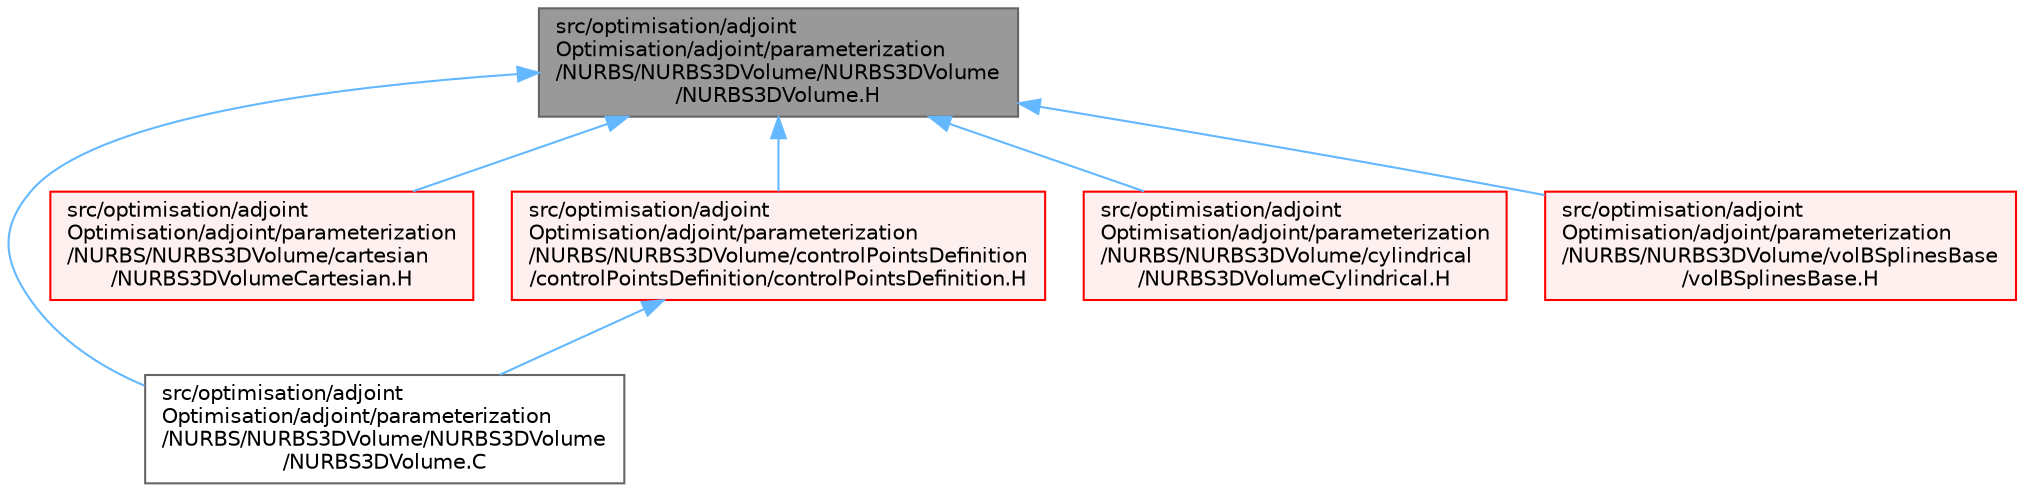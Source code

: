 digraph "src/optimisation/adjointOptimisation/adjoint/parameterization/NURBS/NURBS3DVolume/NURBS3DVolume/NURBS3DVolume.H"
{
 // LATEX_PDF_SIZE
  bgcolor="transparent";
  edge [fontname=Helvetica,fontsize=10,labelfontname=Helvetica,labelfontsize=10];
  node [fontname=Helvetica,fontsize=10,shape=box,height=0.2,width=0.4];
  Node1 [id="Node000001",label="src/optimisation/adjoint\lOptimisation/adjoint/parameterization\l/NURBS/NURBS3DVolume/NURBS3DVolume\l/NURBS3DVolume.H",height=0.2,width=0.4,color="gray40", fillcolor="grey60", style="filled", fontcolor="black",tooltip=" "];
  Node1 -> Node2 [id="edge1_Node000001_Node000002",dir="back",color="steelblue1",style="solid",tooltip=" "];
  Node2 [id="Node000002",label="src/optimisation/adjoint\lOptimisation/adjoint/parameterization\l/NURBS/NURBS3DVolume/NURBS3DVolume\l/NURBS3DVolume.C",height=0.2,width=0.4,color="grey40", fillcolor="white", style="filled",URL="$NURBS3DVolume_8C.html",tooltip=" "];
  Node1 -> Node3 [id="edge2_Node000001_Node000003",dir="back",color="steelblue1",style="solid",tooltip=" "];
  Node3 [id="Node000003",label="src/optimisation/adjoint\lOptimisation/adjoint/parameterization\l/NURBS/NURBS3DVolume/cartesian\l/NURBS3DVolumeCartesian.H",height=0.2,width=0.4,color="red", fillcolor="#FFF0F0", style="filled",URL="$NURBS3DVolumeCartesian_8H.html",tooltip=" "];
  Node1 -> Node5 [id="edge3_Node000001_Node000005",dir="back",color="steelblue1",style="solid",tooltip=" "];
  Node5 [id="Node000005",label="src/optimisation/adjoint\lOptimisation/adjoint/parameterization\l/NURBS/NURBS3DVolume/controlPointsDefinition\l/controlPointsDefinition/controlPointsDefinition.H",height=0.2,width=0.4,color="red", fillcolor="#FFF0F0", style="filled",URL="$controlPointsDefinition_8H.html",tooltip=" "];
  Node5 -> Node2 [id="edge4_Node000005_Node000002",dir="back",color="steelblue1",style="solid",tooltip=" "];
  Node1 -> Node13 [id="edge5_Node000001_Node000013",dir="back",color="steelblue1",style="solid",tooltip=" "];
  Node13 [id="Node000013",label="src/optimisation/adjoint\lOptimisation/adjoint/parameterization\l/NURBS/NURBS3DVolume/cylindrical\l/NURBS3DVolumeCylindrical.H",height=0.2,width=0.4,color="red", fillcolor="#FFF0F0", style="filled",URL="$NURBS3DVolumeCylindrical_8H.html",tooltip=" "];
  Node1 -> Node15 [id="edge6_Node000001_Node000015",dir="back",color="steelblue1",style="solid",tooltip=" "];
  Node15 [id="Node000015",label="src/optimisation/adjoint\lOptimisation/adjoint/parameterization\l/NURBS/NURBS3DVolume/volBSplinesBase\l/volBSplinesBase.H",height=0.2,width=0.4,color="red", fillcolor="#FFF0F0", style="filled",URL="$volBSplinesBase_8H.html",tooltip=" "];
}

